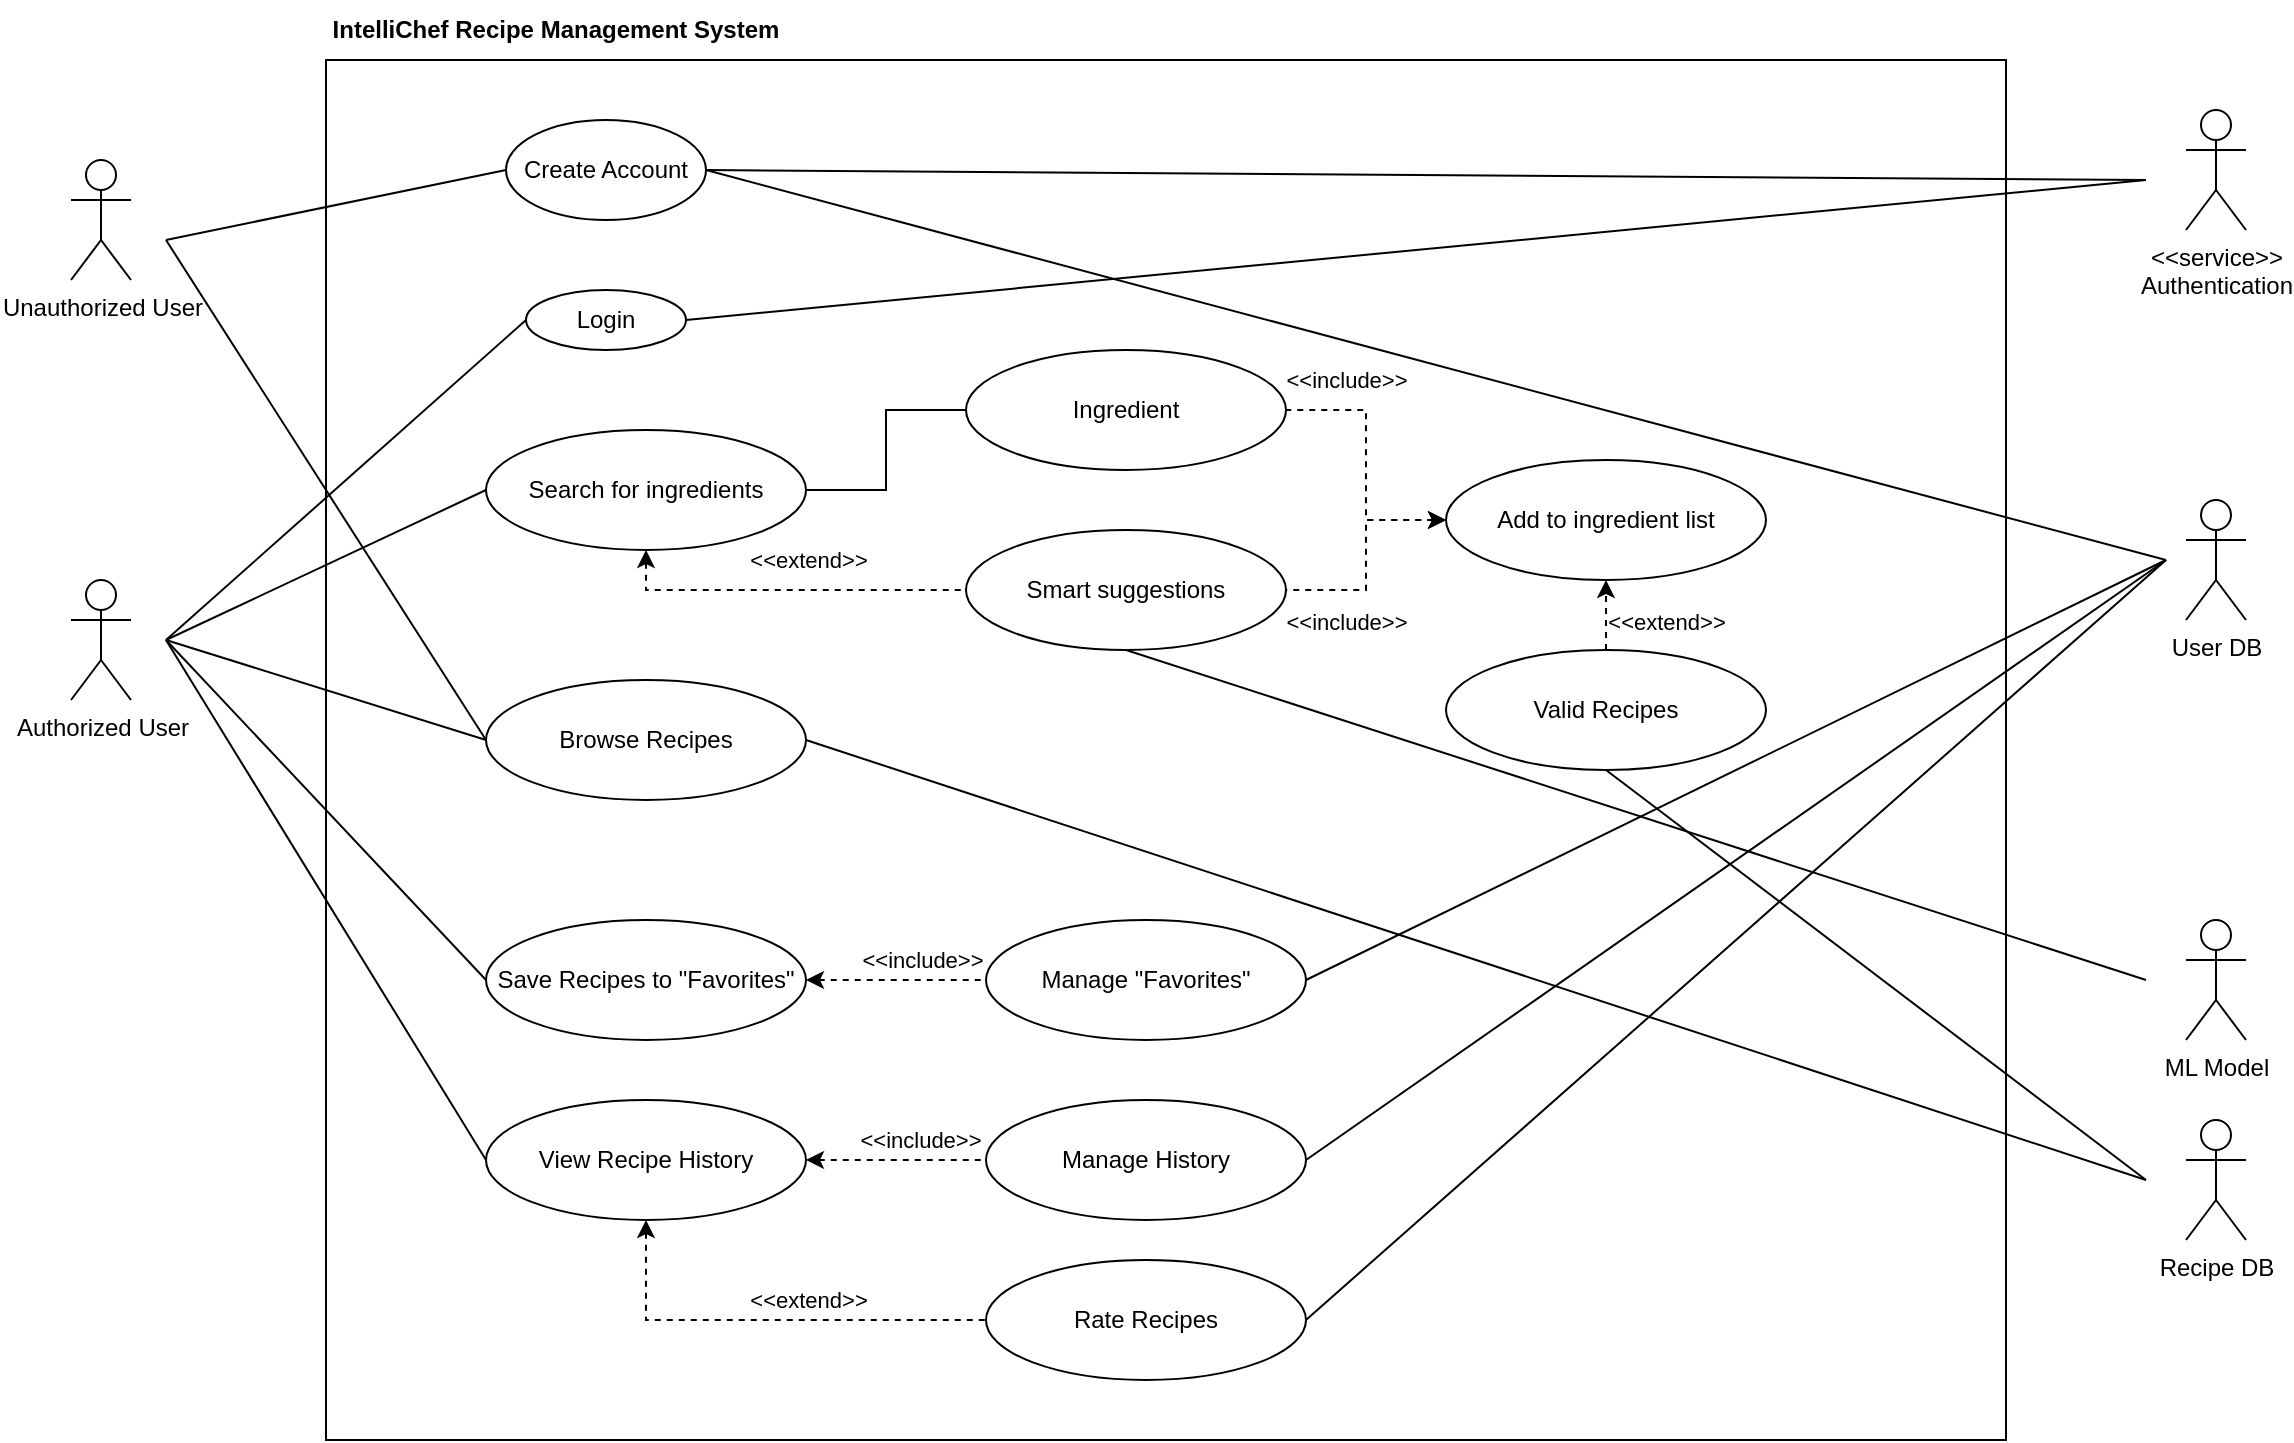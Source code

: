 <mxfile version="24.0.7" type="device">
  <diagram name="Page-1" id="vRJ9Nw4kDS0azoxyxvR-">
    <mxGraphModel dx="1838" dy="953" grid="1" gridSize="10" guides="1" tooltips="1" connect="1" arrows="1" fold="1" page="1" pageScale="1" pageWidth="10000" pageHeight="10000" math="0" shadow="0">
      <root>
        <mxCell id="0" />
        <mxCell id="1" parent="0" />
        <mxCell id="OqbUGuYz8Nx9eRa_jtWd-89" value="" style="rounded=0;whiteSpace=wrap;html=1;fontFamily=Helvetica;fontSize=11;fontColor=default;labelBackgroundColor=default;" vertex="1" parent="1">
          <mxGeometry x="220" y="230" width="840" height="690" as="geometry" />
        </mxCell>
        <mxCell id="OqbUGuYz8Nx9eRa_jtWd-2" value="&lt;b&gt;IntelliChef Recipe Management System&lt;/b&gt;" style="text;strokeColor=none;align=center;fillColor=none;html=1;verticalAlign=middle;whiteSpace=wrap;rounded=0;" vertex="1" parent="1">
          <mxGeometry x="220" y="200" width="230" height="30" as="geometry" />
        </mxCell>
        <mxCell id="OqbUGuYz8Nx9eRa_jtWd-3" value="&amp;lt;&amp;lt;service&amp;gt;&amp;gt;&lt;div&gt;Authentication&lt;/div&gt;" style="shape=umlActor;verticalLabelPosition=bottom;verticalAlign=top;html=1;outlineConnect=0;" vertex="1" parent="1">
          <mxGeometry x="1150" y="255" width="30" height="60" as="geometry" />
        </mxCell>
        <mxCell id="OqbUGuYz8Nx9eRa_jtWd-28" style="edgeStyle=orthogonalEdgeStyle;rounded=0;orthogonalLoop=1;jettySize=auto;html=1;exitX=1;exitY=0.5;exitDx=0;exitDy=0;entryX=0;entryY=0.5;entryDx=0;entryDy=0;strokeColor=default;align=center;verticalAlign=middle;fontFamily=Helvetica;fontSize=11;fontColor=default;labelBackgroundColor=default;endArrow=none;endFill=0;startArrow=none;startFill=0;" edge="1" parent="1" source="OqbUGuYz8Nx9eRa_jtWd-7" target="OqbUGuYz8Nx9eRa_jtWd-10">
          <mxGeometry relative="1" as="geometry" />
        </mxCell>
        <mxCell id="OqbUGuYz8Nx9eRa_jtWd-36" style="edgeStyle=orthogonalEdgeStyle;rounded=0;orthogonalLoop=1;jettySize=auto;html=1;exitX=0.5;exitY=1;exitDx=0;exitDy=0;entryX=0;entryY=0.5;entryDx=0;entryDy=0;strokeColor=default;align=center;verticalAlign=middle;fontFamily=Helvetica;fontSize=11;fontColor=default;labelBackgroundColor=default;endArrow=none;endFill=0;startArrow=classic;startFill=1;dashed=1;" edge="1" parent="1" source="OqbUGuYz8Nx9eRa_jtWd-7" target="OqbUGuYz8Nx9eRa_jtWd-30">
          <mxGeometry relative="1" as="geometry" />
        </mxCell>
        <mxCell id="OqbUGuYz8Nx9eRa_jtWd-43" value="&amp;lt;&amp;lt;extend&amp;gt;&amp;gt;" style="edgeLabel;html=1;align=center;verticalAlign=middle;resizable=0;points=[];fontFamily=Helvetica;fontSize=11;fontColor=default;labelBackgroundColor=default;" vertex="1" connectable="0" parent="OqbUGuYz8Nx9eRa_jtWd-36">
          <mxGeometry x="0.127" y="2" relative="1" as="geometry">
            <mxPoint x="-1" y="-13" as="offset" />
          </mxGeometry>
        </mxCell>
        <mxCell id="OqbUGuYz8Nx9eRa_jtWd-65" style="edgeStyle=none;rounded=0;orthogonalLoop=1;jettySize=auto;html=1;exitX=0;exitY=0.5;exitDx=0;exitDy=0;strokeColor=default;align=center;verticalAlign=middle;fontFamily=Helvetica;fontSize=11;fontColor=default;labelBackgroundColor=default;endArrow=none;endFill=0;" edge="1" parent="1" source="OqbUGuYz8Nx9eRa_jtWd-7">
          <mxGeometry relative="1" as="geometry">
            <mxPoint x="140" y="520" as="targetPoint" />
          </mxGeometry>
        </mxCell>
        <mxCell id="OqbUGuYz8Nx9eRa_jtWd-7" value="Search for ingredients" style="ellipse;whiteSpace=wrap;html=1;" vertex="1" parent="1">
          <mxGeometry x="300" y="415" width="160" height="60" as="geometry" />
        </mxCell>
        <mxCell id="OqbUGuYz8Nx9eRa_jtWd-26" style="edgeStyle=orthogonalEdgeStyle;rounded=0;orthogonalLoop=1;jettySize=auto;html=1;exitX=1;exitY=0.5;exitDx=0;exitDy=0;entryX=0;entryY=0.5;entryDx=0;entryDy=0;strokeColor=default;align=center;verticalAlign=middle;fontFamily=Helvetica;fontSize=11;fontColor=default;labelBackgroundColor=default;endArrow=none;endFill=0;startArrow=classic;startFill=1;dashed=1;" edge="1" parent="1" source="OqbUGuYz8Nx9eRa_jtWd-8" target="OqbUGuYz8Nx9eRa_jtWd-12">
          <mxGeometry relative="1" as="geometry" />
        </mxCell>
        <mxCell id="OqbUGuYz8Nx9eRa_jtWd-27" value="&amp;lt;&amp;lt;include&amp;gt;&amp;gt;" style="edgeLabel;html=1;align=center;verticalAlign=middle;resizable=0;points=[];fontFamily=Helvetica;fontSize=11;fontColor=default;labelBackgroundColor=default;" vertex="1" connectable="0" parent="OqbUGuYz8Nx9eRa_jtWd-26">
          <mxGeometry x="0.274" relative="1" as="geometry">
            <mxPoint y="-10" as="offset" />
          </mxGeometry>
        </mxCell>
        <mxCell id="OqbUGuYz8Nx9eRa_jtWd-68" style="edgeStyle=none;rounded=0;orthogonalLoop=1;jettySize=auto;html=1;exitX=0;exitY=0.5;exitDx=0;exitDy=0;strokeColor=default;align=center;verticalAlign=middle;fontFamily=Helvetica;fontSize=11;fontColor=default;labelBackgroundColor=default;endArrow=none;endFill=0;" edge="1" parent="1" source="OqbUGuYz8Nx9eRa_jtWd-8">
          <mxGeometry relative="1" as="geometry">
            <mxPoint x="140" y="520" as="targetPoint" />
          </mxGeometry>
        </mxCell>
        <mxCell id="OqbUGuYz8Nx9eRa_jtWd-8" value="Save Recipes to &quot;Favorites&quot;" style="ellipse;whiteSpace=wrap;html=1;" vertex="1" parent="1">
          <mxGeometry x="300" y="660" width="160" height="60" as="geometry" />
        </mxCell>
        <mxCell id="OqbUGuYz8Nx9eRa_jtWd-64" style="edgeStyle=none;rounded=0;orthogonalLoop=1;jettySize=auto;html=1;exitX=0;exitY=0.5;exitDx=0;exitDy=0;strokeColor=default;align=center;verticalAlign=middle;fontFamily=Helvetica;fontSize=11;fontColor=default;labelBackgroundColor=default;endArrow=none;endFill=0;" edge="1" parent="1" source="OqbUGuYz8Nx9eRa_jtWd-9">
          <mxGeometry relative="1" as="geometry">
            <mxPoint x="140" y="520" as="targetPoint" />
          </mxGeometry>
        </mxCell>
        <mxCell id="OqbUGuYz8Nx9eRa_jtWd-84" style="edgeStyle=none;rounded=0;orthogonalLoop=1;jettySize=auto;html=1;exitX=1;exitY=0.5;exitDx=0;exitDy=0;strokeColor=default;align=center;verticalAlign=middle;fontFamily=Helvetica;fontSize=11;fontColor=default;labelBackgroundColor=default;endArrow=none;endFill=0;" edge="1" parent="1" source="OqbUGuYz8Nx9eRa_jtWd-9">
          <mxGeometry relative="1" as="geometry">
            <mxPoint x="1130" y="290" as="targetPoint" />
          </mxGeometry>
        </mxCell>
        <mxCell id="OqbUGuYz8Nx9eRa_jtWd-9" value="Login" style="ellipse;whiteSpace=wrap;html=1;" vertex="1" parent="1">
          <mxGeometry x="320" y="345" width="80" height="30" as="geometry" />
        </mxCell>
        <mxCell id="OqbUGuYz8Nx9eRa_jtWd-10" value="Ingredient" style="ellipse;whiteSpace=wrap;html=1;" vertex="1" parent="1">
          <mxGeometry x="540" y="375" width="160" height="60" as="geometry" />
        </mxCell>
        <mxCell id="OqbUGuYz8Nx9eRa_jtWd-75" style="edgeStyle=none;rounded=0;orthogonalLoop=1;jettySize=auto;html=1;exitX=1;exitY=0.5;exitDx=0;exitDy=0;strokeColor=default;align=center;verticalAlign=middle;fontFamily=Helvetica;fontSize=11;fontColor=default;labelBackgroundColor=default;endArrow=none;endFill=0;" edge="1" parent="1" source="OqbUGuYz8Nx9eRa_jtWd-12">
          <mxGeometry relative="1" as="geometry">
            <mxPoint x="1140" y="480" as="targetPoint" />
          </mxGeometry>
        </mxCell>
        <mxCell id="OqbUGuYz8Nx9eRa_jtWd-12" value="Manage &quot;Favorites&quot;" style="ellipse;whiteSpace=wrap;html=1;" vertex="1" parent="1">
          <mxGeometry x="550" y="660" width="160" height="60" as="geometry" />
        </mxCell>
        <mxCell id="OqbUGuYz8Nx9eRa_jtWd-21" style="edgeStyle=orthogonalEdgeStyle;rounded=0;orthogonalLoop=1;jettySize=auto;html=1;exitX=1;exitY=0.5;exitDx=0;exitDy=0;entryX=0;entryY=0.5;entryDx=0;entryDy=0;strokeColor=default;align=center;verticalAlign=middle;fontFamily=Helvetica;fontSize=11;fontColor=default;labelBackgroundColor=default;endArrow=none;endFill=0;startArrow=classic;startFill=1;dashed=1;" edge="1" parent="1" source="OqbUGuYz8Nx9eRa_jtWd-13" target="OqbUGuYz8Nx9eRa_jtWd-14">
          <mxGeometry relative="1" as="geometry" />
        </mxCell>
        <mxCell id="OqbUGuYz8Nx9eRa_jtWd-22" value="&amp;lt;&amp;lt;include&amp;gt;&amp;gt;" style="edgeLabel;html=1;align=center;verticalAlign=middle;resizable=0;points=[];fontFamily=Helvetica;fontSize=11;fontColor=default;labelBackgroundColor=default;" vertex="1" connectable="0" parent="OqbUGuYz8Nx9eRa_jtWd-21">
          <mxGeometry x="0.253" relative="1" as="geometry">
            <mxPoint y="-10" as="offset" />
          </mxGeometry>
        </mxCell>
        <mxCell id="OqbUGuYz8Nx9eRa_jtWd-24" style="edgeStyle=orthogonalEdgeStyle;rounded=0;orthogonalLoop=1;jettySize=auto;html=1;entryX=0;entryY=0.5;entryDx=0;entryDy=0;strokeColor=default;align=center;verticalAlign=middle;fontFamily=Helvetica;fontSize=11;fontColor=default;labelBackgroundColor=default;endArrow=none;endFill=0;startArrow=classic;startFill=1;dashed=1;exitX=0.5;exitY=1;exitDx=0;exitDy=0;" edge="1" parent="1" source="OqbUGuYz8Nx9eRa_jtWd-13" target="OqbUGuYz8Nx9eRa_jtWd-20">
          <mxGeometry relative="1" as="geometry" />
        </mxCell>
        <mxCell id="OqbUGuYz8Nx9eRa_jtWd-25" value="&amp;lt;&amp;lt;extend&amp;gt;&amp;gt;" style="edgeLabel;html=1;align=center;verticalAlign=middle;resizable=0;points=[];fontFamily=Helvetica;fontSize=11;fontColor=default;labelBackgroundColor=default;" vertex="1" connectable="0" parent="OqbUGuYz8Nx9eRa_jtWd-24">
          <mxGeometry x="0.181" relative="1" as="geometry">
            <mxPoint x="1" y="-10" as="offset" />
          </mxGeometry>
        </mxCell>
        <mxCell id="OqbUGuYz8Nx9eRa_jtWd-69" style="edgeStyle=none;rounded=0;orthogonalLoop=1;jettySize=auto;html=1;exitX=0;exitY=0.5;exitDx=0;exitDy=0;strokeColor=default;align=center;verticalAlign=middle;fontFamily=Helvetica;fontSize=11;fontColor=default;labelBackgroundColor=default;endArrow=none;endFill=0;" edge="1" parent="1" source="OqbUGuYz8Nx9eRa_jtWd-13">
          <mxGeometry relative="1" as="geometry">
            <mxPoint x="140" y="520" as="targetPoint" />
          </mxGeometry>
        </mxCell>
        <mxCell id="OqbUGuYz8Nx9eRa_jtWd-13" value="View Recipe History" style="ellipse;whiteSpace=wrap;html=1;" vertex="1" parent="1">
          <mxGeometry x="300" y="750" width="160" height="60" as="geometry" />
        </mxCell>
        <mxCell id="OqbUGuYz8Nx9eRa_jtWd-76" style="edgeStyle=none;rounded=0;orthogonalLoop=1;jettySize=auto;html=1;exitX=1;exitY=0.5;exitDx=0;exitDy=0;strokeColor=default;align=center;verticalAlign=middle;fontFamily=Helvetica;fontSize=11;fontColor=default;labelBackgroundColor=default;endArrow=none;endFill=0;" edge="1" parent="1" source="OqbUGuYz8Nx9eRa_jtWd-14">
          <mxGeometry relative="1" as="geometry">
            <mxPoint x="1140" y="480" as="targetPoint" />
          </mxGeometry>
        </mxCell>
        <mxCell id="OqbUGuYz8Nx9eRa_jtWd-14" value="Manage History" style="ellipse;whiteSpace=wrap;html=1;" vertex="1" parent="1">
          <mxGeometry x="550" y="750" width="160" height="60" as="geometry" />
        </mxCell>
        <mxCell id="OqbUGuYz8Nx9eRa_jtWd-78" style="edgeStyle=none;rounded=0;orthogonalLoop=1;jettySize=auto;html=1;exitX=1;exitY=0.5;exitDx=0;exitDy=0;strokeColor=default;align=center;verticalAlign=middle;fontFamily=Helvetica;fontSize=11;fontColor=default;labelBackgroundColor=default;endArrow=none;endFill=0;" edge="1" parent="1" source="OqbUGuYz8Nx9eRa_jtWd-20">
          <mxGeometry relative="1" as="geometry">
            <mxPoint x="1140" y="480" as="targetPoint" />
          </mxGeometry>
        </mxCell>
        <mxCell id="OqbUGuYz8Nx9eRa_jtWd-20" value="Rate Recipes" style="ellipse;whiteSpace=wrap;html=1;" vertex="1" parent="1">
          <mxGeometry x="550" y="830" width="160" height="60" as="geometry" />
        </mxCell>
        <mxCell id="OqbUGuYz8Nx9eRa_jtWd-87" style="edgeStyle=none;rounded=0;orthogonalLoop=1;jettySize=auto;html=1;exitX=0.5;exitY=1;exitDx=0;exitDy=0;strokeColor=default;align=center;verticalAlign=middle;fontFamily=Helvetica;fontSize=11;fontColor=default;labelBackgroundColor=default;endArrow=none;endFill=0;" edge="1" parent="1" source="OqbUGuYz8Nx9eRa_jtWd-30">
          <mxGeometry relative="1" as="geometry">
            <mxPoint x="1130.0" y="690" as="targetPoint" />
          </mxGeometry>
        </mxCell>
        <mxCell id="OqbUGuYz8Nx9eRa_jtWd-30" value="Smart suggestions" style="ellipse;whiteSpace=wrap;html=1;" vertex="1" parent="1">
          <mxGeometry x="540" y="465" width="160" height="60" as="geometry" />
        </mxCell>
        <mxCell id="OqbUGuYz8Nx9eRa_jtWd-63" style="rounded=0;orthogonalLoop=1;jettySize=auto;html=1;exitX=0;exitY=0.5;exitDx=0;exitDy=0;strokeColor=default;align=center;verticalAlign=middle;fontFamily=Helvetica;fontSize=11;fontColor=default;labelBackgroundColor=default;endArrow=none;endFill=0;" edge="1" parent="1" source="OqbUGuYz8Nx9eRa_jtWd-34">
          <mxGeometry relative="1" as="geometry">
            <mxPoint x="140" y="320" as="targetPoint" />
          </mxGeometry>
        </mxCell>
        <mxCell id="OqbUGuYz8Nx9eRa_jtWd-79" style="edgeStyle=none;rounded=0;orthogonalLoop=1;jettySize=auto;html=1;exitX=1;exitY=0.5;exitDx=0;exitDy=0;strokeColor=default;align=center;verticalAlign=middle;fontFamily=Helvetica;fontSize=11;fontColor=default;labelBackgroundColor=default;endArrow=none;endFill=0;" edge="1" parent="1" source="OqbUGuYz8Nx9eRa_jtWd-34">
          <mxGeometry relative="1" as="geometry">
            <mxPoint x="1140" y="480" as="targetPoint" />
          </mxGeometry>
        </mxCell>
        <mxCell id="OqbUGuYz8Nx9eRa_jtWd-83" style="edgeStyle=none;rounded=0;orthogonalLoop=1;jettySize=auto;html=1;exitX=1;exitY=0.5;exitDx=0;exitDy=0;strokeColor=default;align=center;verticalAlign=middle;fontFamily=Helvetica;fontSize=11;fontColor=default;labelBackgroundColor=default;endArrow=none;endFill=0;" edge="1" parent="1" source="OqbUGuYz8Nx9eRa_jtWd-34">
          <mxGeometry relative="1" as="geometry">
            <mxPoint x="1130" y="290" as="targetPoint" />
          </mxGeometry>
        </mxCell>
        <mxCell id="OqbUGuYz8Nx9eRa_jtWd-34" value="Create Account" style="ellipse;whiteSpace=wrap;html=1;" vertex="1" parent="1">
          <mxGeometry x="310" y="260" width="100" height="50" as="geometry" />
        </mxCell>
        <mxCell id="OqbUGuYz8Nx9eRa_jtWd-39" style="edgeStyle=orthogonalEdgeStyle;rounded=0;orthogonalLoop=1;jettySize=auto;html=1;exitX=0;exitY=0.5;exitDx=0;exitDy=0;entryX=1;entryY=0.5;entryDx=0;entryDy=0;strokeColor=default;align=center;verticalAlign=middle;fontFamily=Helvetica;fontSize=11;fontColor=default;labelBackgroundColor=default;endArrow=none;endFill=0;startArrow=classic;startFill=1;dashed=1;" edge="1" parent="1" source="OqbUGuYz8Nx9eRa_jtWd-35" target="OqbUGuYz8Nx9eRa_jtWd-30">
          <mxGeometry relative="1" as="geometry" />
        </mxCell>
        <mxCell id="OqbUGuYz8Nx9eRa_jtWd-40" value="&amp;lt;&amp;lt;include&amp;gt;&amp;gt;" style="edgeLabel;html=1;align=center;verticalAlign=middle;resizable=0;points=[];fontFamily=Helvetica;fontSize=11;fontColor=default;labelBackgroundColor=default;" vertex="1" connectable="0" parent="OqbUGuYz8Nx9eRa_jtWd-39">
          <mxGeometry x="0.277" y="-3" relative="1" as="geometry">
            <mxPoint x="-7" y="17" as="offset" />
          </mxGeometry>
        </mxCell>
        <mxCell id="OqbUGuYz8Nx9eRa_jtWd-41" style="edgeStyle=orthogonalEdgeStyle;rounded=0;orthogonalLoop=1;jettySize=auto;html=1;exitX=0;exitY=0.5;exitDx=0;exitDy=0;entryX=1;entryY=0.5;entryDx=0;entryDy=0;strokeColor=default;align=center;verticalAlign=middle;fontFamily=Helvetica;fontSize=11;fontColor=default;labelBackgroundColor=default;endArrow=none;endFill=0;startArrow=classic;startFill=1;dashed=1;" edge="1" parent="1" source="OqbUGuYz8Nx9eRa_jtWd-35" target="OqbUGuYz8Nx9eRa_jtWd-10">
          <mxGeometry relative="1" as="geometry" />
        </mxCell>
        <mxCell id="OqbUGuYz8Nx9eRa_jtWd-42" value="&amp;lt;&amp;lt;include&amp;gt;&amp;gt;" style="edgeLabel;html=1;align=center;verticalAlign=middle;resizable=0;points=[];fontFamily=Helvetica;fontSize=11;fontColor=default;labelBackgroundColor=default;" vertex="1" connectable="0" parent="OqbUGuYz8Nx9eRa_jtWd-41">
          <mxGeometry x="0.307" y="1" relative="1" as="geometry">
            <mxPoint x="-9" y="-22" as="offset" />
          </mxGeometry>
        </mxCell>
        <mxCell id="OqbUGuYz8Nx9eRa_jtWd-35" value="Add to ingredient list" style="ellipse;whiteSpace=wrap;html=1;" vertex="1" parent="1">
          <mxGeometry x="780" y="430" width="160" height="60" as="geometry" />
        </mxCell>
        <mxCell id="OqbUGuYz8Nx9eRa_jtWd-46" value="Recipe DB" style="shape=umlActor;verticalLabelPosition=bottom;verticalAlign=top;html=1;outlineConnect=0;" vertex="1" parent="1">
          <mxGeometry x="1150" y="760" width="30" height="60" as="geometry" />
        </mxCell>
        <mxCell id="OqbUGuYz8Nx9eRa_jtWd-48" style="edgeStyle=orthogonalEdgeStyle;rounded=0;orthogonalLoop=1;jettySize=auto;html=1;exitX=0.5;exitY=0;exitDx=0;exitDy=0;entryX=0.5;entryY=1;entryDx=0;entryDy=0;strokeColor=default;align=center;verticalAlign=middle;fontFamily=Helvetica;fontSize=11;fontColor=default;labelBackgroundColor=default;endArrow=classic;endFill=1;startArrow=none;startFill=0;dashed=1;" edge="1" parent="1" source="OqbUGuYz8Nx9eRa_jtWd-47" target="OqbUGuYz8Nx9eRa_jtWd-35">
          <mxGeometry relative="1" as="geometry" />
        </mxCell>
        <mxCell id="OqbUGuYz8Nx9eRa_jtWd-49" value="&amp;lt;&amp;lt;extend&amp;gt;&amp;gt;" style="edgeLabel;html=1;align=center;verticalAlign=middle;resizable=0;points=[];fontFamily=Helvetica;fontSize=11;fontColor=default;labelBackgroundColor=default;" vertex="1" connectable="0" parent="OqbUGuYz8Nx9eRa_jtWd-48">
          <mxGeometry x="0.354" y="-2" relative="1" as="geometry">
            <mxPoint x="28" y="9" as="offset" />
          </mxGeometry>
        </mxCell>
        <mxCell id="OqbUGuYz8Nx9eRa_jtWd-81" style="edgeStyle=none;rounded=0;orthogonalLoop=1;jettySize=auto;html=1;exitX=0.5;exitY=1;exitDx=0;exitDy=0;strokeColor=default;align=center;verticalAlign=middle;fontFamily=Helvetica;fontSize=11;fontColor=default;labelBackgroundColor=default;endArrow=none;endFill=0;" edge="1" parent="1" source="OqbUGuYz8Nx9eRa_jtWd-47">
          <mxGeometry relative="1" as="geometry">
            <mxPoint x="1130" y="790" as="targetPoint" />
          </mxGeometry>
        </mxCell>
        <mxCell id="OqbUGuYz8Nx9eRa_jtWd-47" value="Valid Recipes" style="ellipse;whiteSpace=wrap;html=1;" vertex="1" parent="1">
          <mxGeometry x="780" y="525" width="160" height="60" as="geometry" />
        </mxCell>
        <mxCell id="OqbUGuYz8Nx9eRa_jtWd-66" style="edgeStyle=none;rounded=0;orthogonalLoop=1;jettySize=auto;html=1;exitX=0;exitY=0.5;exitDx=0;exitDy=0;strokeColor=default;align=center;verticalAlign=middle;fontFamily=Helvetica;fontSize=11;fontColor=default;labelBackgroundColor=default;endArrow=none;endFill=0;" edge="1" parent="1" source="OqbUGuYz8Nx9eRa_jtWd-53">
          <mxGeometry relative="1" as="geometry">
            <mxPoint x="140" y="320" as="targetPoint" />
          </mxGeometry>
        </mxCell>
        <mxCell id="OqbUGuYz8Nx9eRa_jtWd-67" style="edgeStyle=none;rounded=0;orthogonalLoop=1;jettySize=auto;html=1;exitX=0;exitY=0.5;exitDx=0;exitDy=0;strokeColor=default;align=center;verticalAlign=middle;fontFamily=Helvetica;fontSize=11;fontColor=default;labelBackgroundColor=default;endArrow=none;endFill=0;" edge="1" parent="1" source="OqbUGuYz8Nx9eRa_jtWd-53">
          <mxGeometry relative="1" as="geometry">
            <mxPoint x="140" y="520" as="targetPoint" />
          </mxGeometry>
        </mxCell>
        <mxCell id="OqbUGuYz8Nx9eRa_jtWd-80" style="edgeStyle=none;rounded=0;orthogonalLoop=1;jettySize=auto;html=1;exitX=1;exitY=0.5;exitDx=0;exitDy=0;strokeColor=default;align=center;verticalAlign=middle;fontFamily=Helvetica;fontSize=11;fontColor=default;labelBackgroundColor=default;endArrow=none;endFill=0;" edge="1" parent="1" source="OqbUGuYz8Nx9eRa_jtWd-53">
          <mxGeometry relative="1" as="geometry">
            <mxPoint x="1130" y="790" as="targetPoint" />
          </mxGeometry>
        </mxCell>
        <mxCell id="OqbUGuYz8Nx9eRa_jtWd-53" value="Browse Recipes" style="ellipse;whiteSpace=wrap;html=1;" vertex="1" parent="1">
          <mxGeometry x="300" y="540" width="160" height="60" as="geometry" />
        </mxCell>
        <mxCell id="OqbUGuYz8Nx9eRa_jtWd-52" value="Unauthorized User" style="shape=umlActor;verticalLabelPosition=bottom;verticalAlign=top;html=1;outlineConnect=0;" vertex="1" parent="1">
          <mxGeometry x="92.5" y="280" width="30" height="60" as="geometry" />
        </mxCell>
        <mxCell id="OqbUGuYz8Nx9eRa_jtWd-15" value="Authorized User" style="shape=umlActor;verticalLabelPosition=bottom;verticalAlign=top;html=1;outlineConnect=0;" vertex="1" parent="1">
          <mxGeometry x="92.5" y="490" width="30" height="60" as="geometry" />
        </mxCell>
        <mxCell id="OqbUGuYz8Nx9eRa_jtWd-71" value="User DB" style="shape=umlActor;verticalLabelPosition=bottom;verticalAlign=top;html=1;outlineConnect=0;" vertex="1" parent="1">
          <mxGeometry x="1150" y="450" width="30" height="60" as="geometry" />
        </mxCell>
        <mxCell id="OqbUGuYz8Nx9eRa_jtWd-85" value="ML Model" style="shape=umlActor;verticalLabelPosition=bottom;verticalAlign=top;html=1;outlineConnect=0;" vertex="1" parent="1">
          <mxGeometry x="1150" y="660" width="30" height="60" as="geometry" />
        </mxCell>
      </root>
    </mxGraphModel>
  </diagram>
</mxfile>

